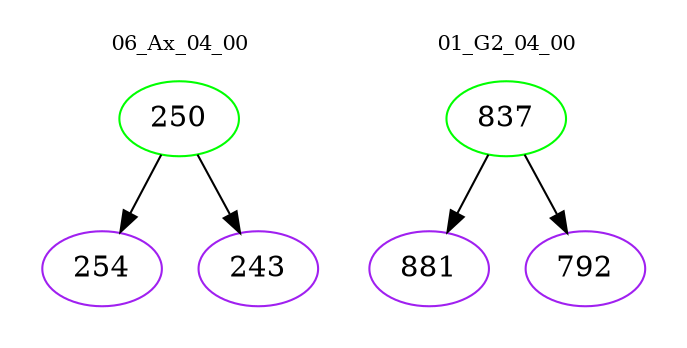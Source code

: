 digraph{
subgraph cluster_0 {
color = white
label = "06_Ax_04_00";
fontsize=10;
T0_250 [label="250", color="green"]
T0_250 -> T0_254 [color="black"]
T0_254 [label="254", color="purple"]
T0_250 -> T0_243 [color="black"]
T0_243 [label="243", color="purple"]
}
subgraph cluster_1 {
color = white
label = "01_G2_04_00";
fontsize=10;
T1_837 [label="837", color="green"]
T1_837 -> T1_881 [color="black"]
T1_881 [label="881", color="purple"]
T1_837 -> T1_792 [color="black"]
T1_792 [label="792", color="purple"]
}
}
